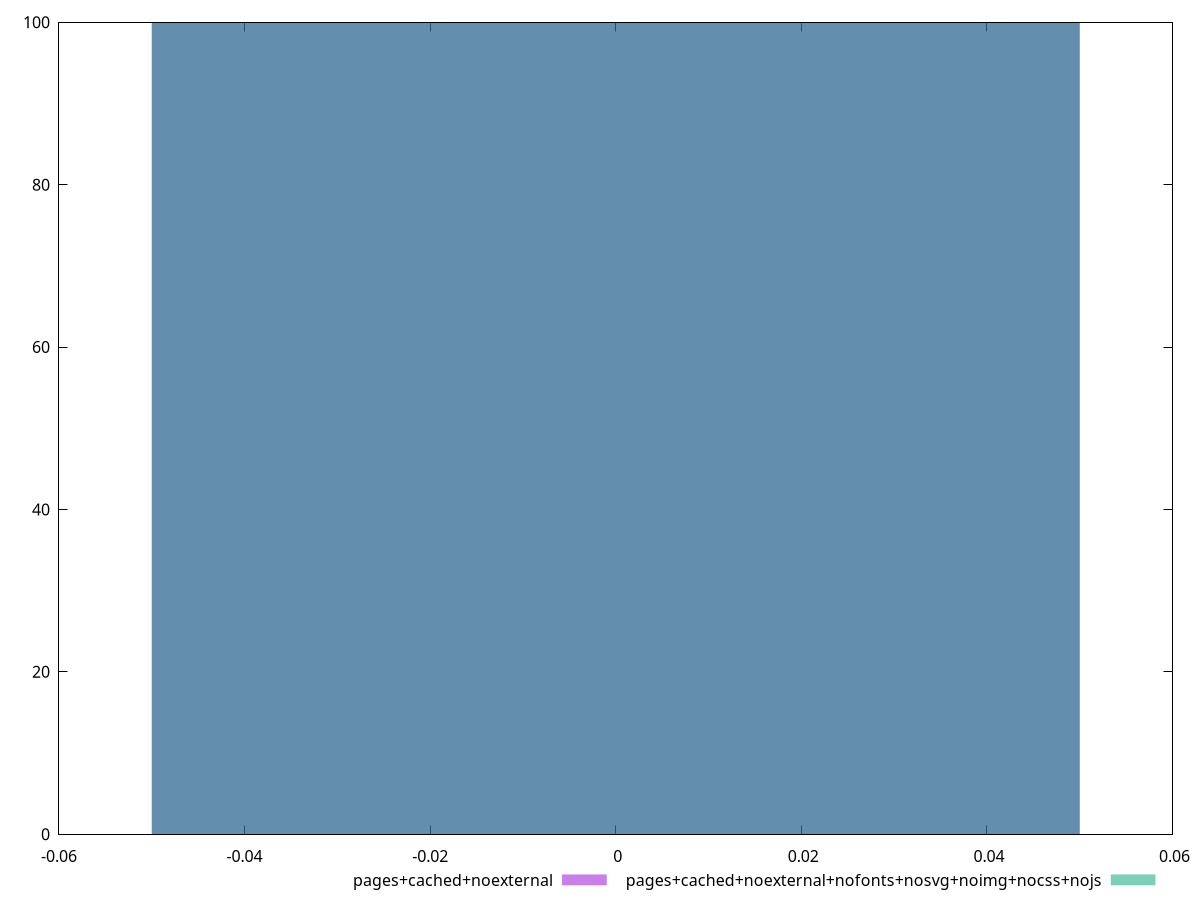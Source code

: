 $_pagesCachedNoexternal <<EOF
0 100
EOF
$_pagesCachedNoexternalNofontsNosvgNoimgNocssNojs <<EOF
0 100
EOF
set key outside below
set terminal pngcairo
set output "report_00006_2020-11-02T20-21-41.718Z/unminified-javascript/unminified-javascript_pages+cached+noexternal_pages+cached+noexternal+nofonts+nosvg+noimg+nocss+nojs+hist.png"
set boxwidth 0.1
set style fill transparent solid 0.5 noborder
set yrange [0:100]
plot $_pagesCachedNoexternal title "pages+cached+noexternal" with boxes ,$_pagesCachedNoexternalNofontsNosvgNoimgNocssNojs title "pages+cached+noexternal+nofonts+nosvg+noimg+nocss+nojs" with boxes ,